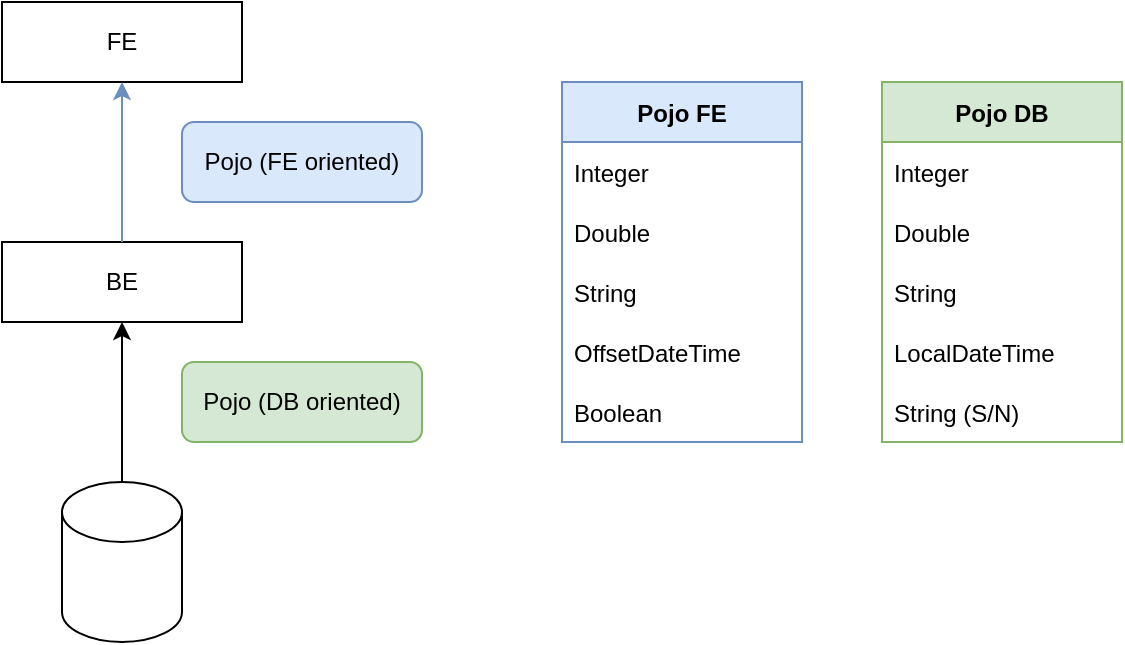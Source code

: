 <mxfile version="16.5.1" type="device"><diagram id="lalE0TAgtTUBtCmkDaTR" name="Pagina-1"><mxGraphModel dx="1102" dy="857" grid="1" gridSize="10" guides="1" tooltips="1" connect="1" arrows="1" fold="1" page="1" pageScale="1" pageWidth="827" pageHeight="1169" math="0" shadow="0"><root><mxCell id="0"/><mxCell id="1" parent="0"/><mxCell id="qOlaouXEl4EdCAuYpOHb-1" value="FE" style="rounded=0;whiteSpace=wrap;html=1;" parent="1" vertex="1"><mxGeometry x="200" y="120" width="120" height="40" as="geometry"/></mxCell><mxCell id="qOlaouXEl4EdCAuYpOHb-2" value="BE" style="rounded=0;whiteSpace=wrap;html=1;" parent="1" vertex="1"><mxGeometry x="200" y="240" width="120" height="40" as="geometry"/></mxCell><mxCell id="qOlaouXEl4EdCAuYpOHb-3" value="" style="shape=cylinder3;whiteSpace=wrap;html=1;boundedLbl=1;backgroundOutline=1;size=15;" parent="1" vertex="1"><mxGeometry x="230" y="360" width="60" height="80" as="geometry"/></mxCell><mxCell id="qOlaouXEl4EdCAuYpOHb-4" value="" style="endArrow=classic;html=1;rounded=0;exitX=0.5;exitY=0;exitDx=0;exitDy=0;exitPerimeter=0;entryX=0.5;entryY=1;entryDx=0;entryDy=0;" parent="1" source="qOlaouXEl4EdCAuYpOHb-3" target="qOlaouXEl4EdCAuYpOHb-2" edge="1"><mxGeometry width="50" height="50" relative="1" as="geometry"><mxPoint x="390" y="460" as="sourcePoint"/><mxPoint x="440" y="410" as="targetPoint"/></mxGeometry></mxCell><mxCell id="qOlaouXEl4EdCAuYpOHb-5" value="Pojo (DB oriented)" style="rounded=1;whiteSpace=wrap;html=1;fillColor=#d5e8d4;strokeColor=#82b366;" parent="1" vertex="1"><mxGeometry x="290" y="300" width="120" height="40" as="geometry"/></mxCell><mxCell id="qOlaouXEl4EdCAuYpOHb-6" value="" style="endArrow=classic;html=1;rounded=0;entryX=0.5;entryY=1;entryDx=0;entryDy=0;fillColor=#dae8fc;strokeColor=#6c8ebf;exitX=0.5;exitY=0;exitDx=0;exitDy=0;" parent="1" source="qOlaouXEl4EdCAuYpOHb-2" target="qOlaouXEl4EdCAuYpOHb-1" edge="1"><mxGeometry width="50" height="50" relative="1" as="geometry"><mxPoint x="280" y="240" as="sourcePoint"/><mxPoint x="290" y="330" as="targetPoint"/></mxGeometry></mxCell><mxCell id="qOlaouXEl4EdCAuYpOHb-7" value="Pojo (FE oriented)" style="rounded=1;whiteSpace=wrap;html=1;fillColor=#dae8fc;strokeColor=#6c8ebf;" parent="1" vertex="1"><mxGeometry x="290" y="180" width="120" height="40" as="geometry"/></mxCell><mxCell id="-d-1JCa9NyRSd7hytxMm-4" value="Pojo FE" style="swimlane;fontStyle=1;childLayout=stackLayout;horizontal=1;startSize=30;horizontalStack=0;resizeParent=1;resizeParentMax=0;resizeLast=0;collapsible=1;marginBottom=0;fillColor=#dae8fc;strokeColor=#6c8ebf;" parent="1" vertex="1"><mxGeometry x="480" y="160" width="120" height="180" as="geometry"/></mxCell><mxCell id="-d-1JCa9NyRSd7hytxMm-5" value="Integer" style="text;strokeColor=none;fillColor=none;align=left;verticalAlign=middle;spacingLeft=4;spacingRight=4;overflow=hidden;points=[[0,0.5],[1,0.5]];portConstraint=eastwest;rotatable=0;" parent="-d-1JCa9NyRSd7hytxMm-4" vertex="1"><mxGeometry y="30" width="120" height="30" as="geometry"/></mxCell><mxCell id="-d-1JCa9NyRSd7hytxMm-6" value="Double" style="text;strokeColor=none;fillColor=none;align=left;verticalAlign=middle;spacingLeft=4;spacingRight=4;overflow=hidden;points=[[0,0.5],[1,0.5]];portConstraint=eastwest;rotatable=0;" parent="-d-1JCa9NyRSd7hytxMm-4" vertex="1"><mxGeometry y="60" width="120" height="30" as="geometry"/></mxCell><mxCell id="-d-1JCa9NyRSd7hytxMm-7" value="String" style="text;strokeColor=none;fillColor=none;align=left;verticalAlign=middle;spacingLeft=4;spacingRight=4;overflow=hidden;points=[[0,0.5],[1,0.5]];portConstraint=eastwest;rotatable=0;" parent="-d-1JCa9NyRSd7hytxMm-4" vertex="1"><mxGeometry y="90" width="120" height="30" as="geometry"/></mxCell><mxCell id="-d-1JCa9NyRSd7hytxMm-13" value="OffsetDateTime" style="text;strokeColor=none;fillColor=none;align=left;verticalAlign=middle;spacingLeft=4;spacingRight=4;overflow=hidden;points=[[0,0.5],[1,0.5]];portConstraint=eastwest;rotatable=0;" parent="-d-1JCa9NyRSd7hytxMm-4" vertex="1"><mxGeometry y="120" width="120" height="30" as="geometry"/></mxCell><mxCell id="-d-1JCa9NyRSd7hytxMm-15" value="Boolean" style="text;strokeColor=none;fillColor=none;align=left;verticalAlign=middle;spacingLeft=4;spacingRight=4;overflow=hidden;points=[[0,0.5],[1,0.5]];portConstraint=eastwest;rotatable=0;" parent="-d-1JCa9NyRSd7hytxMm-4" vertex="1"><mxGeometry y="150" width="120" height="30" as="geometry"/></mxCell><mxCell id="-d-1JCa9NyRSd7hytxMm-9" value="Pojo DB" style="swimlane;fontStyle=1;childLayout=stackLayout;horizontal=1;startSize=30;horizontalStack=0;resizeParent=1;resizeParentMax=0;resizeLast=0;collapsible=1;marginBottom=0;fillColor=#d5e8d4;strokeColor=#82b366;" parent="1" vertex="1"><mxGeometry x="640" y="160" width="120" height="180" as="geometry"/></mxCell><mxCell id="-d-1JCa9NyRSd7hytxMm-10" value="Integer" style="text;strokeColor=none;fillColor=none;align=left;verticalAlign=middle;spacingLeft=4;spacingRight=4;overflow=hidden;points=[[0,0.5],[1,0.5]];portConstraint=eastwest;rotatable=0;" parent="-d-1JCa9NyRSd7hytxMm-9" vertex="1"><mxGeometry y="30" width="120" height="30" as="geometry"/></mxCell><mxCell id="-d-1JCa9NyRSd7hytxMm-11" value="Double" style="text;strokeColor=none;fillColor=none;align=left;verticalAlign=middle;spacingLeft=4;spacingRight=4;overflow=hidden;points=[[0,0.5],[1,0.5]];portConstraint=eastwest;rotatable=0;" parent="-d-1JCa9NyRSd7hytxMm-9" vertex="1"><mxGeometry y="60" width="120" height="30" as="geometry"/></mxCell><mxCell id="-d-1JCa9NyRSd7hytxMm-12" value="String" style="text;strokeColor=none;fillColor=none;align=left;verticalAlign=middle;spacingLeft=4;spacingRight=4;overflow=hidden;points=[[0,0.5],[1,0.5]];portConstraint=eastwest;rotatable=0;" parent="-d-1JCa9NyRSd7hytxMm-9" vertex="1"><mxGeometry y="90" width="120" height="30" as="geometry"/></mxCell><mxCell id="-d-1JCa9NyRSd7hytxMm-14" value="LocalDateTime" style="text;strokeColor=none;fillColor=none;align=left;verticalAlign=middle;spacingLeft=4;spacingRight=4;overflow=hidden;points=[[0,0.5],[1,0.5]];portConstraint=eastwest;rotatable=0;" parent="-d-1JCa9NyRSd7hytxMm-9" vertex="1"><mxGeometry y="120" width="120" height="30" as="geometry"/></mxCell><mxCell id="-d-1JCa9NyRSd7hytxMm-16" value="String (S/N)" style="text;strokeColor=none;fillColor=none;align=left;verticalAlign=middle;spacingLeft=4;spacingRight=4;overflow=hidden;points=[[0,0.5],[1,0.5]];portConstraint=eastwest;rotatable=0;" parent="-d-1JCa9NyRSd7hytxMm-9" vertex="1"><mxGeometry y="150" width="120" height="30" as="geometry"/></mxCell></root></mxGraphModel></diagram></mxfile>
